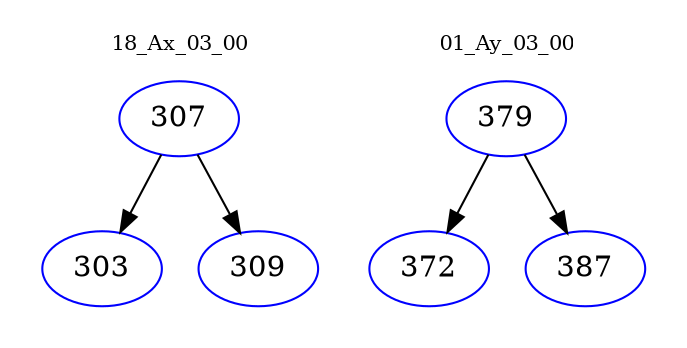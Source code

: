 digraph{
subgraph cluster_0 {
color = white
label = "18_Ax_03_00";
fontsize=10;
T0_307 [label="307", color="blue"]
T0_307 -> T0_303 [color="black"]
T0_303 [label="303", color="blue"]
T0_307 -> T0_309 [color="black"]
T0_309 [label="309", color="blue"]
}
subgraph cluster_1 {
color = white
label = "01_Ay_03_00";
fontsize=10;
T1_379 [label="379", color="blue"]
T1_379 -> T1_372 [color="black"]
T1_372 [label="372", color="blue"]
T1_379 -> T1_387 [color="black"]
T1_387 [label="387", color="blue"]
}
}
